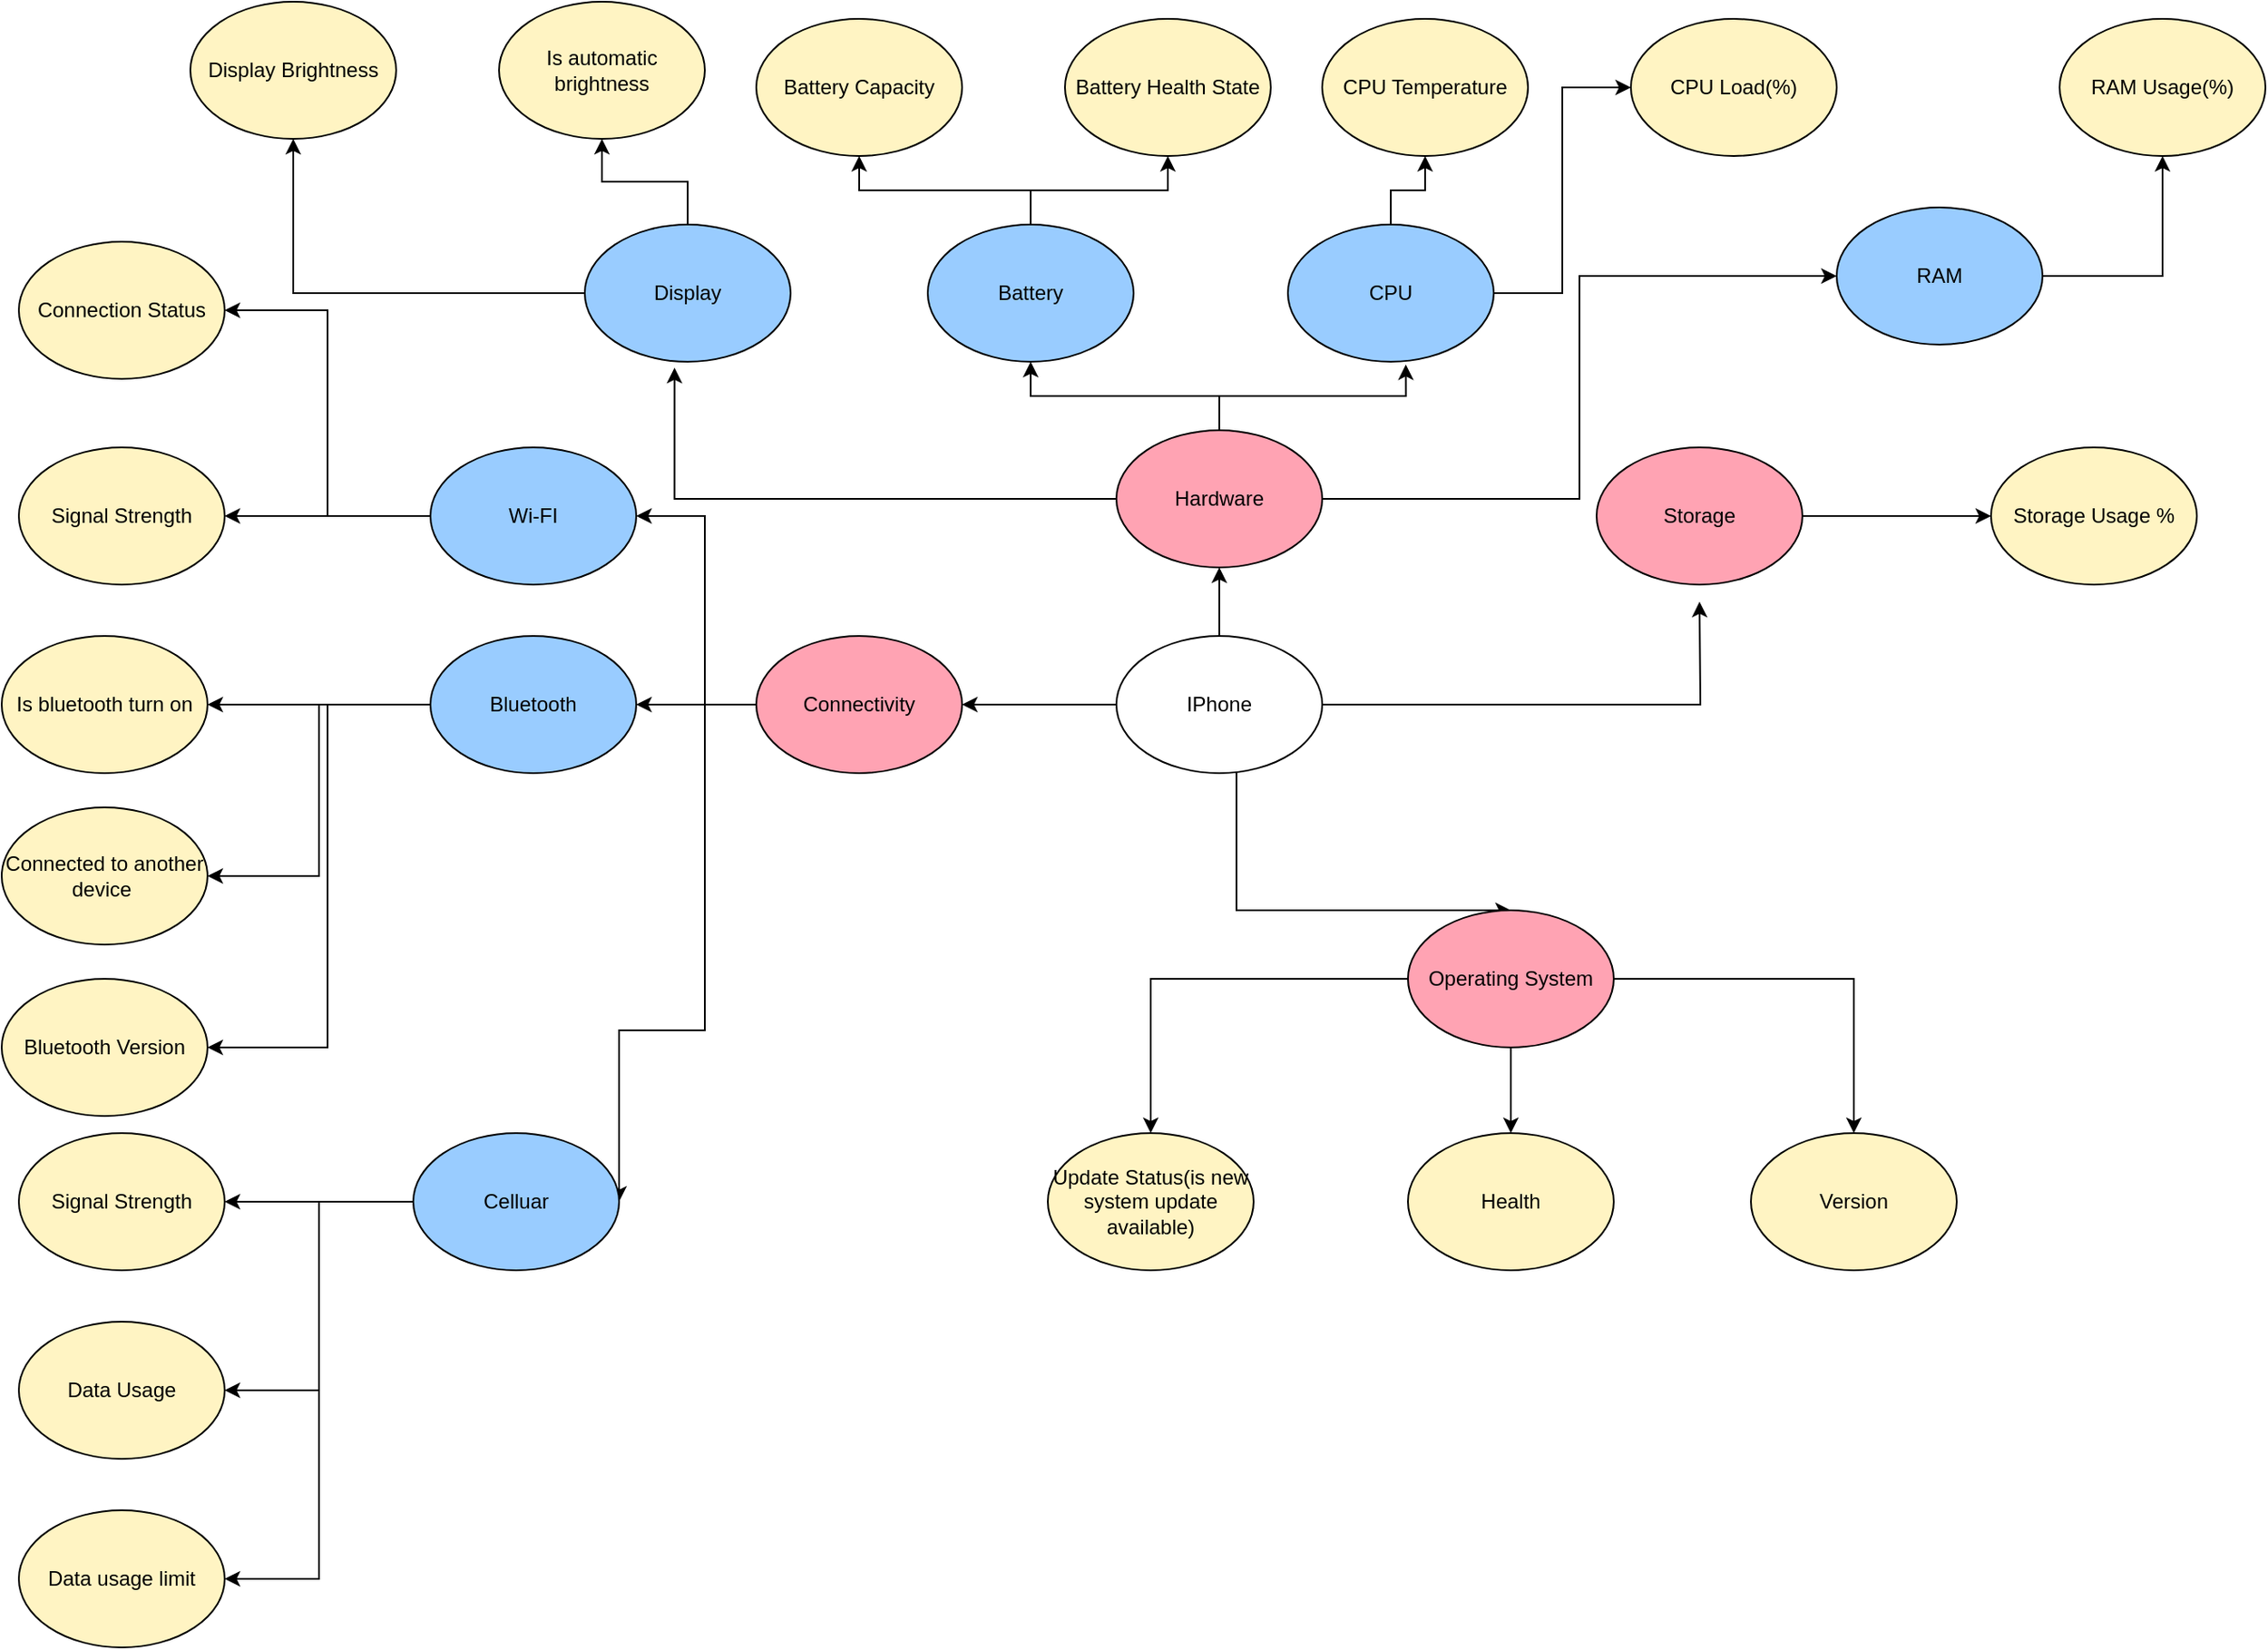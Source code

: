 <mxfile version="24.2.5" type="device">
  <diagram name="Page-1" id="JhJO68F0MScFm5VFcH2b">
    <mxGraphModel dx="2231" dy="1730" grid="1" gridSize="10" guides="1" tooltips="1" connect="1" arrows="1" fold="1" page="1" pageScale="1" pageWidth="850" pageHeight="1100" math="0" shadow="0">
      <root>
        <mxCell id="0" />
        <mxCell id="1" parent="0" />
        <mxCell id="XBtThdsCsidGP5THT7By-33" style="edgeStyle=orthogonalEdgeStyle;rounded=0;orthogonalLoop=1;jettySize=auto;html=1;" parent="1" source="XBtThdsCsidGP5THT7By-19" target="XBtThdsCsidGP5THT7By-20" edge="1">
          <mxGeometry relative="1" as="geometry" />
        </mxCell>
        <mxCell id="XBtThdsCsidGP5THT7By-47" style="edgeStyle=orthogonalEdgeStyle;rounded=0;orthogonalLoop=1;jettySize=auto;html=1;" parent="1" source="XBtThdsCsidGP5THT7By-19" edge="1">
          <mxGeometry relative="1" as="geometry">
            <mxPoint x="410" y="320" as="targetPoint" />
            <Array as="points">
              <mxPoint x="250" y="320" />
            </Array>
          </mxGeometry>
        </mxCell>
        <mxCell id="XBtThdsCsidGP5THT7By-51" style="edgeStyle=orthogonalEdgeStyle;rounded=0;orthogonalLoop=1;jettySize=auto;html=1;" parent="1" source="XBtThdsCsidGP5THT7By-19" target="XBtThdsCsidGP5THT7By-48" edge="1">
          <mxGeometry relative="1" as="geometry" />
        </mxCell>
        <mxCell id="d2gDiPB4mw1BwgjRo6Uf-2" style="edgeStyle=orthogonalEdgeStyle;rounded=0;orthogonalLoop=1;jettySize=auto;html=1;entryX=0.5;entryY=1;entryDx=0;entryDy=0;" parent="1" source="XBtThdsCsidGP5THT7By-19" edge="1">
          <mxGeometry relative="1" as="geometry">
            <mxPoint x="520.0" y="140" as="targetPoint" />
          </mxGeometry>
        </mxCell>
        <mxCell id="XBtThdsCsidGP5THT7By-19" value="IPhone" style="ellipse;whiteSpace=wrap;html=1;" parent="1" vertex="1">
          <mxGeometry x="180" y="160" width="120" height="80" as="geometry" />
        </mxCell>
        <mxCell id="XBtThdsCsidGP5THT7By-27" style="edgeStyle=orthogonalEdgeStyle;rounded=0;orthogonalLoop=1;jettySize=auto;html=1;" parent="1" source="XBtThdsCsidGP5THT7By-20" target="XBtThdsCsidGP5THT7By-22" edge="1">
          <mxGeometry relative="1" as="geometry" />
        </mxCell>
        <mxCell id="d2gDiPB4mw1BwgjRo6Uf-13" style="edgeStyle=orthogonalEdgeStyle;rounded=0;orthogonalLoop=1;jettySize=auto;html=1;entryX=0;entryY=0.5;entryDx=0;entryDy=0;" parent="1" source="XBtThdsCsidGP5THT7By-20" target="d2gDiPB4mw1BwgjRo6Uf-12" edge="1">
          <mxGeometry relative="1" as="geometry" />
        </mxCell>
        <mxCell id="XBtThdsCsidGP5THT7By-20" value="Hardware" style="ellipse;whiteSpace=wrap;html=1;fillColor=#FFA3B3;" parent="1" vertex="1">
          <mxGeometry x="180" y="40" width="120" height="80" as="geometry" />
        </mxCell>
        <mxCell id="XBtThdsCsidGP5THT7By-50" style="edgeStyle=orthogonalEdgeStyle;rounded=0;orthogonalLoop=1;jettySize=auto;html=1;entryX=0.5;entryY=1;entryDx=0;entryDy=0;" parent="1" source="XBtThdsCsidGP5THT7By-21" target="XBtThdsCsidGP5THT7By-49" edge="1">
          <mxGeometry relative="1" as="geometry" />
        </mxCell>
        <mxCell id="d2gDiPB4mw1BwgjRo6Uf-19" style="edgeStyle=orthogonalEdgeStyle;rounded=0;orthogonalLoop=1;jettySize=auto;html=1;entryX=0.5;entryY=1;entryDx=0;entryDy=0;" parent="1" source="XBtThdsCsidGP5THT7By-21" target="d2gDiPB4mw1BwgjRo6Uf-18" edge="1">
          <mxGeometry relative="1" as="geometry" />
        </mxCell>
        <mxCell id="XBtThdsCsidGP5THT7By-21" value="Display" style="ellipse;whiteSpace=wrap;html=1;fillColor=#99CCFF;" parent="1" vertex="1">
          <mxGeometry x="-130" y="-80" width="120" height="80" as="geometry" />
        </mxCell>
        <mxCell id="XBtThdsCsidGP5THT7By-36" style="edgeStyle=orthogonalEdgeStyle;rounded=0;orthogonalLoop=1;jettySize=auto;html=1;entryX=0.5;entryY=1;entryDx=0;entryDy=0;" parent="1" source="XBtThdsCsidGP5THT7By-22" target="XBtThdsCsidGP5THT7By-35" edge="1">
          <mxGeometry relative="1" as="geometry" />
        </mxCell>
        <mxCell id="XBtThdsCsidGP5THT7By-38" style="edgeStyle=orthogonalEdgeStyle;rounded=0;orthogonalLoop=1;jettySize=auto;html=1;entryX=0.5;entryY=1;entryDx=0;entryDy=0;" parent="1" source="XBtThdsCsidGP5THT7By-22" target="XBtThdsCsidGP5THT7By-37" edge="1">
          <mxGeometry relative="1" as="geometry">
            <Array as="points">
              <mxPoint x="130" y="-100" />
              <mxPoint x="210" y="-100" />
            </Array>
          </mxGeometry>
        </mxCell>
        <mxCell id="XBtThdsCsidGP5THT7By-22" value="Battery" style="ellipse;whiteSpace=wrap;html=1;fillColor=#99CCFF;" parent="1" vertex="1">
          <mxGeometry x="70" y="-80" width="120" height="80" as="geometry" />
        </mxCell>
        <mxCell id="XBtThdsCsidGP5THT7By-28" style="edgeStyle=orthogonalEdgeStyle;rounded=0;orthogonalLoop=1;jettySize=auto;html=1;entryX=0.436;entryY=1.044;entryDx=0;entryDy=0;entryPerimeter=0;" parent="1" source="XBtThdsCsidGP5THT7By-20" target="XBtThdsCsidGP5THT7By-21" edge="1">
          <mxGeometry relative="1" as="geometry" />
        </mxCell>
        <mxCell id="XBtThdsCsidGP5THT7By-35" value="Battery Capacity" style="ellipse;whiteSpace=wrap;html=1;fillColor=#FFF4C3;" parent="1" vertex="1">
          <mxGeometry x="-30" y="-200" width="120" height="80" as="geometry" />
        </mxCell>
        <mxCell id="XBtThdsCsidGP5THT7By-37" value="Battery Health State" style="ellipse;whiteSpace=wrap;html=1;fillColor=#FFF4C3;" parent="1" vertex="1">
          <mxGeometry x="150" y="-200" width="120" height="80" as="geometry" />
        </mxCell>
        <mxCell id="XBtThdsCsidGP5THT7By-57" style="edgeStyle=orthogonalEdgeStyle;rounded=0;orthogonalLoop=1;jettySize=auto;html=1;entryX=0.5;entryY=0;entryDx=0;entryDy=0;" parent="1" source="XBtThdsCsidGP5THT7By-45" target="XBtThdsCsidGP5THT7By-56" edge="1">
          <mxGeometry relative="1" as="geometry" />
        </mxCell>
        <mxCell id="XBtThdsCsidGP5THT7By-59" style="edgeStyle=orthogonalEdgeStyle;rounded=0;orthogonalLoop=1;jettySize=auto;html=1;entryX=0.5;entryY=0;entryDx=0;entryDy=0;" parent="1" source="XBtThdsCsidGP5THT7By-45" target="XBtThdsCsidGP5THT7By-58" edge="1">
          <mxGeometry relative="1" as="geometry" />
        </mxCell>
        <mxCell id="XBtThdsCsidGP5THT7By-61" style="edgeStyle=orthogonalEdgeStyle;rounded=0;orthogonalLoop=1;jettySize=auto;html=1;entryX=0.5;entryY=0;entryDx=0;entryDy=0;" parent="1" source="XBtThdsCsidGP5THT7By-45" target="XBtThdsCsidGP5THT7By-60" edge="1">
          <mxGeometry relative="1" as="geometry" />
        </mxCell>
        <mxCell id="XBtThdsCsidGP5THT7By-45" value="Operating System" style="ellipse;whiteSpace=wrap;html=1;fillColor=#FFA3B3;" parent="1" vertex="1">
          <mxGeometry x="350" y="320" width="120" height="80" as="geometry" />
        </mxCell>
        <mxCell id="XBtThdsCsidGP5THT7By-66" style="edgeStyle=orthogonalEdgeStyle;rounded=0;orthogonalLoop=1;jettySize=auto;html=1;entryX=1;entryY=0.5;entryDx=0;entryDy=0;" parent="1" source="XBtThdsCsidGP5THT7By-48" target="XBtThdsCsidGP5THT7By-64" edge="1">
          <mxGeometry relative="1" as="geometry">
            <Array as="points">
              <mxPoint x="-60" y="200" />
              <mxPoint x="-60" y="90" />
            </Array>
          </mxGeometry>
        </mxCell>
        <mxCell id="XBtThdsCsidGP5THT7By-67" style="edgeStyle=orthogonalEdgeStyle;rounded=0;orthogonalLoop=1;jettySize=auto;html=1;" parent="1" source="XBtThdsCsidGP5THT7By-48" target="XBtThdsCsidGP5THT7By-63" edge="1">
          <mxGeometry relative="1" as="geometry" />
        </mxCell>
        <mxCell id="XBtThdsCsidGP5THT7By-68" style="edgeStyle=orthogonalEdgeStyle;rounded=0;orthogonalLoop=1;jettySize=auto;html=1;entryX=1;entryY=0.5;entryDx=0;entryDy=0;" parent="1" source="XBtThdsCsidGP5THT7By-48" target="XBtThdsCsidGP5THT7By-62" edge="1">
          <mxGeometry relative="1" as="geometry">
            <Array as="points">
              <mxPoint x="-60" y="200" />
              <mxPoint x="-60" y="390" />
            </Array>
          </mxGeometry>
        </mxCell>
        <mxCell id="XBtThdsCsidGP5THT7By-48" value="Connectivity" style="ellipse;whiteSpace=wrap;html=1;fillColor=#FFA3B3;" parent="1" vertex="1">
          <mxGeometry x="-30" y="160" width="120" height="80" as="geometry" />
        </mxCell>
        <mxCell id="XBtThdsCsidGP5THT7By-49" value="Display Brightness" style="ellipse;whiteSpace=wrap;html=1;fillColor=#FFF4C3;" parent="1" vertex="1">
          <mxGeometry x="-360" y="-210" width="120" height="80" as="geometry" />
        </mxCell>
        <mxCell id="XBtThdsCsidGP5THT7By-56" value="Version" style="ellipse;whiteSpace=wrap;html=1;fillColor=#FFF4C3;" parent="1" vertex="1">
          <mxGeometry x="550" y="450" width="120" height="80" as="geometry" />
        </mxCell>
        <mxCell id="XBtThdsCsidGP5THT7By-58" value="Update Status(is new system update available)" style="ellipse;whiteSpace=wrap;html=1;fillColor=#FFF4C3;" parent="1" vertex="1">
          <mxGeometry x="140" y="450" width="120" height="80" as="geometry" />
        </mxCell>
        <mxCell id="XBtThdsCsidGP5THT7By-60" value="Health" style="ellipse;whiteSpace=wrap;html=1;fillColor=#FFF4C3;" parent="1" vertex="1">
          <mxGeometry x="350" y="450" width="120" height="80" as="geometry" />
        </mxCell>
        <mxCell id="XBtThdsCsidGP5THT7By-83" style="edgeStyle=orthogonalEdgeStyle;rounded=0;orthogonalLoop=1;jettySize=auto;html=1;" parent="1" source="XBtThdsCsidGP5THT7By-62" target="XBtThdsCsidGP5THT7By-81" edge="1">
          <mxGeometry relative="1" as="geometry" />
        </mxCell>
        <mxCell id="XBtThdsCsidGP5THT7By-84" style="edgeStyle=orthogonalEdgeStyle;rounded=0;orthogonalLoop=1;jettySize=auto;html=1;entryX=1;entryY=0.5;entryDx=0;entryDy=0;" parent="1" source="XBtThdsCsidGP5THT7By-62" target="XBtThdsCsidGP5THT7By-82" edge="1">
          <mxGeometry relative="1" as="geometry">
            <mxPoint x="-220" y="600" as="targetPoint" />
          </mxGeometry>
        </mxCell>
        <mxCell id="XBtThdsCsidGP5THT7By-86" style="edgeStyle=orthogonalEdgeStyle;rounded=0;orthogonalLoop=1;jettySize=auto;html=1;entryX=1;entryY=0.5;entryDx=0;entryDy=0;" parent="1" source="XBtThdsCsidGP5THT7By-62" target="XBtThdsCsidGP5THT7By-85" edge="1">
          <mxGeometry relative="1" as="geometry" />
        </mxCell>
        <mxCell id="XBtThdsCsidGP5THT7By-62" value="Celluar" style="ellipse;whiteSpace=wrap;html=1;fillColor=#99CCFF;" parent="1" vertex="1">
          <mxGeometry x="-230" y="450" width="120" height="80" as="geometry" />
        </mxCell>
        <mxCell id="XBtThdsCsidGP5THT7By-80" style="edgeStyle=orthogonalEdgeStyle;rounded=0;orthogonalLoop=1;jettySize=auto;html=1;" parent="1" source="XBtThdsCsidGP5THT7By-63" target="XBtThdsCsidGP5THT7By-79" edge="1">
          <mxGeometry relative="1" as="geometry">
            <Array as="points">
              <mxPoint x="-290" y="200" />
              <mxPoint x="-290" y="200" />
            </Array>
          </mxGeometry>
        </mxCell>
        <mxCell id="d2gDiPB4mw1BwgjRo6Uf-22" style="edgeStyle=orthogonalEdgeStyle;rounded=0;orthogonalLoop=1;jettySize=auto;html=1;entryX=1;entryY=0.5;entryDx=0;entryDy=0;" parent="1" source="XBtThdsCsidGP5THT7By-63" target="d2gDiPB4mw1BwgjRo6Uf-21" edge="1">
          <mxGeometry relative="1" as="geometry" />
        </mxCell>
        <mxCell id="XBtThdsCsidGP5THT7By-63" value="Bluetooth" style="ellipse;whiteSpace=wrap;html=1;fillColor=#99CCFF;" parent="1" vertex="1">
          <mxGeometry x="-220" y="160" width="120" height="80" as="geometry" />
        </mxCell>
        <mxCell id="XBtThdsCsidGP5THT7By-76" style="edgeStyle=orthogonalEdgeStyle;rounded=0;orthogonalLoop=1;jettySize=auto;html=1;" parent="1" source="XBtThdsCsidGP5THT7By-64" target="XBtThdsCsidGP5THT7By-75" edge="1">
          <mxGeometry relative="1" as="geometry" />
        </mxCell>
        <mxCell id="XBtThdsCsidGP5THT7By-78" style="edgeStyle=orthogonalEdgeStyle;rounded=0;orthogonalLoop=1;jettySize=auto;html=1;entryX=1;entryY=0.5;entryDx=0;entryDy=0;" parent="1" source="XBtThdsCsidGP5THT7By-64" target="XBtThdsCsidGP5THT7By-77" edge="1">
          <mxGeometry relative="1" as="geometry" />
        </mxCell>
        <mxCell id="XBtThdsCsidGP5THT7By-64" value="Wi-FI" style="ellipse;whiteSpace=wrap;html=1;fillColor=#99CCFF;" parent="1" vertex="1">
          <mxGeometry x="-220" y="50" width="120" height="80" as="geometry" />
        </mxCell>
        <mxCell id="XBtThdsCsidGP5THT7By-75" value="Signal Strength" style="ellipse;whiteSpace=wrap;html=1;fillColor=#FFF4C3;" parent="1" vertex="1">
          <mxGeometry x="-460" y="50" width="120" height="80" as="geometry" />
        </mxCell>
        <mxCell id="XBtThdsCsidGP5THT7By-77" value="Connection Status" style="ellipse;whiteSpace=wrap;html=1;fillColor=#FFF4C3;" parent="1" vertex="1">
          <mxGeometry x="-460" y="-70" width="120" height="80" as="geometry" />
        </mxCell>
        <mxCell id="XBtThdsCsidGP5THT7By-79" value="Is bluetooth turn on" style="ellipse;whiteSpace=wrap;html=1;fillColor=#FFF4C3;" parent="1" vertex="1">
          <mxGeometry x="-470" y="160" width="120" height="80" as="geometry" />
        </mxCell>
        <mxCell id="XBtThdsCsidGP5THT7By-81" value="Signal Strength" style="ellipse;whiteSpace=wrap;html=1;fillColor=#FFF4C3;" parent="1" vertex="1">
          <mxGeometry x="-460" y="450" width="120" height="80" as="geometry" />
        </mxCell>
        <mxCell id="XBtThdsCsidGP5THT7By-82" value="Data Usage" style="ellipse;whiteSpace=wrap;html=1;fillColor=#FFF4C3;" parent="1" vertex="1">
          <mxGeometry x="-460" y="560" width="120" height="80" as="geometry" />
        </mxCell>
        <mxCell id="XBtThdsCsidGP5THT7By-85" value="Data usage limit" style="ellipse;whiteSpace=wrap;html=1;fillColor=#FFF4C3;" parent="1" vertex="1">
          <mxGeometry x="-460" y="670" width="120" height="80" as="geometry" />
        </mxCell>
        <mxCell id="d2gDiPB4mw1BwgjRo6Uf-5" style="edgeStyle=orthogonalEdgeStyle;rounded=0;orthogonalLoop=1;jettySize=auto;html=1;" parent="1" source="d2gDiPB4mw1BwgjRo6Uf-3" target="d2gDiPB4mw1BwgjRo6Uf-4" edge="1">
          <mxGeometry relative="1" as="geometry" />
        </mxCell>
        <mxCell id="d2gDiPB4mw1BwgjRo6Uf-3" value="Storage" style="ellipse;whiteSpace=wrap;html=1;fillColor=#FFA3B3;" parent="1" vertex="1">
          <mxGeometry x="460" y="50" width="120" height="80" as="geometry" />
        </mxCell>
        <mxCell id="d2gDiPB4mw1BwgjRo6Uf-4" value="Storage Usage %" style="ellipse;whiteSpace=wrap;html=1;fillColor=#FFF4C3;" parent="1" vertex="1">
          <mxGeometry x="690" y="50" width="120" height="80" as="geometry" />
        </mxCell>
        <mxCell id="d2gDiPB4mw1BwgjRo6Uf-9" style="edgeStyle=orthogonalEdgeStyle;rounded=0;orthogonalLoop=1;jettySize=auto;html=1;entryX=0.5;entryY=1;entryDx=0;entryDy=0;" parent="1" source="d2gDiPB4mw1BwgjRo6Uf-6" target="d2gDiPB4mw1BwgjRo6Uf-8" edge="1">
          <mxGeometry relative="1" as="geometry" />
        </mxCell>
        <mxCell id="d2gDiPB4mw1BwgjRo6Uf-11" style="edgeStyle=orthogonalEdgeStyle;rounded=0;orthogonalLoop=1;jettySize=auto;html=1;entryX=0;entryY=0.5;entryDx=0;entryDy=0;" parent="1" source="d2gDiPB4mw1BwgjRo6Uf-6" target="d2gDiPB4mw1BwgjRo6Uf-10" edge="1">
          <mxGeometry relative="1" as="geometry" />
        </mxCell>
        <mxCell id="d2gDiPB4mw1BwgjRo6Uf-6" value="CPU" style="ellipse;whiteSpace=wrap;html=1;fillColor=#99CCFF;" parent="1" vertex="1">
          <mxGeometry x="280" y="-80" width="120" height="80" as="geometry" />
        </mxCell>
        <mxCell id="d2gDiPB4mw1BwgjRo6Uf-7" style="edgeStyle=orthogonalEdgeStyle;rounded=0;orthogonalLoop=1;jettySize=auto;html=1;entryX=0.573;entryY=1.02;entryDx=0;entryDy=0;entryPerimeter=0;" parent="1" source="XBtThdsCsidGP5THT7By-20" target="d2gDiPB4mw1BwgjRo6Uf-6" edge="1">
          <mxGeometry relative="1" as="geometry" />
        </mxCell>
        <mxCell id="d2gDiPB4mw1BwgjRo6Uf-8" value="CPU Temperature" style="ellipse;whiteSpace=wrap;html=1;fillColor=#FFF4C3;" parent="1" vertex="1">
          <mxGeometry x="300" y="-200" width="120" height="80" as="geometry" />
        </mxCell>
        <mxCell id="d2gDiPB4mw1BwgjRo6Uf-10" value="CPU Load(%)" style="ellipse;whiteSpace=wrap;html=1;fillColor=#FFF4C3;" parent="1" vertex="1">
          <mxGeometry x="480" y="-200" width="120" height="80" as="geometry" />
        </mxCell>
        <mxCell id="d2gDiPB4mw1BwgjRo6Uf-15" style="edgeStyle=orthogonalEdgeStyle;rounded=0;orthogonalLoop=1;jettySize=auto;html=1;entryX=0.5;entryY=1;entryDx=0;entryDy=0;" parent="1" source="d2gDiPB4mw1BwgjRo6Uf-12" target="d2gDiPB4mw1BwgjRo6Uf-14" edge="1">
          <mxGeometry relative="1" as="geometry" />
        </mxCell>
        <mxCell id="d2gDiPB4mw1BwgjRo6Uf-12" value="RAM" style="ellipse;whiteSpace=wrap;html=1;fillColor=#99CCFF;" parent="1" vertex="1">
          <mxGeometry x="600" y="-90" width="120" height="80" as="geometry" />
        </mxCell>
        <mxCell id="d2gDiPB4mw1BwgjRo6Uf-14" value="RAM Usage(%)" style="ellipse;whiteSpace=wrap;html=1;fillColor=#FFF4C3;" parent="1" vertex="1">
          <mxGeometry x="730" y="-200" width="120" height="80" as="geometry" />
        </mxCell>
        <mxCell id="d2gDiPB4mw1BwgjRo6Uf-18" value="Is automatic&lt;br&gt;brightness" style="ellipse;whiteSpace=wrap;html=1;fillColor=#FFF4C3;" parent="1" vertex="1">
          <mxGeometry x="-180" y="-210" width="120" height="80" as="geometry" />
        </mxCell>
        <mxCell id="d2gDiPB4mw1BwgjRo6Uf-21" value="Connected to another device&amp;nbsp;" style="ellipse;whiteSpace=wrap;html=1;fillColor=#FFF4C3;" parent="1" vertex="1">
          <mxGeometry x="-470" y="260" width="120" height="80" as="geometry" />
        </mxCell>
        <mxCell id="d2gDiPB4mw1BwgjRo6Uf-24" value="Bluetooth Version" style="ellipse;whiteSpace=wrap;html=1;fillColor=#FFF4C3;" parent="1" vertex="1">
          <mxGeometry x="-470" y="360" width="120" height="80" as="geometry" />
        </mxCell>
        <mxCell id="d2gDiPB4mw1BwgjRo6Uf-25" style="edgeStyle=orthogonalEdgeStyle;rounded=0;orthogonalLoop=1;jettySize=auto;html=1;" parent="1" source="XBtThdsCsidGP5THT7By-63" edge="1">
          <mxGeometry relative="1" as="geometry">
            <mxPoint x="-350" y="400" as="targetPoint" />
            <Array as="points">
              <mxPoint x="-280" y="200" />
              <mxPoint x="-280" y="400" />
            </Array>
          </mxGeometry>
        </mxCell>
      </root>
    </mxGraphModel>
  </diagram>
</mxfile>
